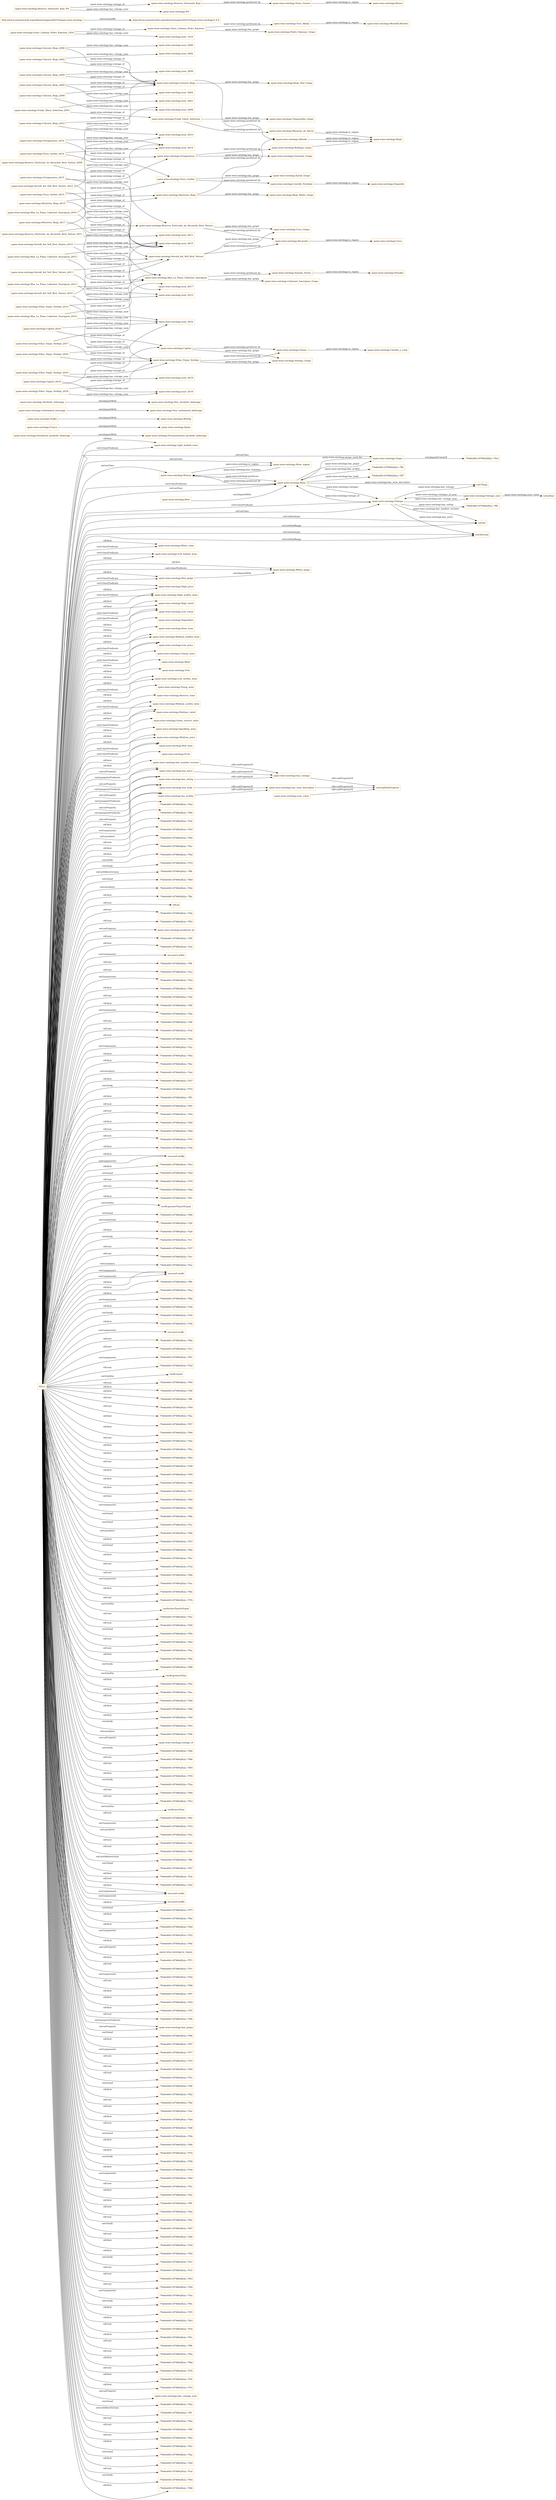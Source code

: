 digraph ar2dtool_diagram { 
rankdir=LR;
size="1501"
node [shape = rectangle, color="orange"]; "spain-wine-ontology:Light_bodied_wine" "spain-wine-ontology:Winery" "spain-wine-ontology:White_wine" "spain-wine-ontology:Full_bodied_wine" "spain-wine-ontology:White_grape" "spain-wine-ontology:Destilated_alcoholic_beberage" "spain-wine-ontology:High_price" "spain-wine-ontology:Spain" "spain-wine-ontology:Vodka" "spain-wine-ontology:High_acidity_wine" "spain-wine-ontology:High_rated" "spain-wine-ontology:Low_rated" "spain-wine-ontology:Vegetables" "spain-wine-ontology:Rose_wine" "spain-wine-ontology:Medium_bodied_wine" "spain-wine-ontology:Low_price" "spain-wine-ontology:Crianza_wine" "spain-wine-ontology:Meat" "spain-wine-ontology:Fish" "spain-wine-ontology:Whisky" "spain-wine-ontology:Wine_region" "spain-wine-ontology:Non_carbonated_beberage" "spain-wine-ontology:France" "spain-wine-ontology:Wine" "spain-wine-ontology:Grape" "spain-wine-ontology:Low_acidity_wine" "spain-wine-ontology:Young_wine" "spain-wine-ontology:Red_grape" "spain-wine-ontology:Vintage_year" "spain-wine-ontology:Beer" "spain-wine-ontology:Reserve_wine" "spain-wine-ontology:Medium_acidity_wine" "spain-wine-ontology:Non_alcoholic_beberage" "spain-wine-ontology:Medium_rated" "spain-wine-ontology:Great_reserve_wine" "spain-wine-ontology:Sparkling_wine" "spain-wine-ontology:Carbonated_beverage" "spain-wine-ontology:Medium_price" "spain-wine-ontology:Red_wine" "spain-wine-ontology:Fruit" "spain-wine-ontology:Fermentatated_alcoholic_beberage" "spain-wine-ontology:Vintage" "spain-wine-ontology:Alcoholic_beberage" ; /*classes style*/
	"spain-wine-ontology:Calvario_Rioja_2010" -> "spain-wine-ontology:Calvario_Rioja" [ label = "spain-wine-ontology:vintage_of" ];
	"spain-wine-ontology:Calvario_Rioja_2010" -> "spain-wine-ontology:year_2010" [ label = "spain-wine-ontology:has_vintage_year" ];
	"spain-wine-ontology:year_value" -> "owl:topDataProperty" [ label = "rdfs:subPropertyOf" ];
	"spain-wine-ontology:Mas_La_Plana_Cabernet_Sauvignon" -> "spain-wine-ontology:Familia_Torres" [ label = "spain-wine-ontology:produced_by" ];
	"spain-wine-ontology:Mas_La_Plana_Cabernet_Sauvignon" -> "spain-wine-ontology:Cabernet_Sauvignon_Grape" [ label = "spain-wine-ontology:has_grape" ];
	"spain-wine-ontology:Calvario_Rioja_2008" -> "spain-wine-ontology:Calvario_Rioja" [ label = "spain-wine-ontology:vintage_of" ];
	"spain-wine-ontology:Calvario_Rioja_2008" -> "spain-wine-ontology:year_2008" [ label = "spain-wine-ontology:has_vintage_year" ];
	"spain-wine-ontology:Viñas_Viejas_Verdejo_2017" -> "spain-wine-ontology:Viñas_Viejas_Verdejo" [ label = "spain-wine-ontology:vintage_of" ];
	"spain-wine-ontology:Viñas_Viejas_Verdejo_2017" -> "spain-wine-ontology:year_2017" [ label = "spain-wine-ontology:has_vintage_year" ];
	"spain-wine-ontology:Red_grape" -> "spain-wine-ontology:White_grape" [ label = "owl:disjointWith" ];
	"spain-wine-ontology:has_rating" -> "spain-wine-ontology:has_vintage" [ label = "rdfs:subPropertyOf" ];
	"spain-wine-ontology:Gines_Liebana_Pedro_Ximenez" -> "spain-wine-ontology:Toro_Albala" [ label = "spain-wine-ontology:produced_by" ];
	"spain-wine-ontology:Gines_Liebana_Pedro_Ximenez" -> "spain-wine-ontology:Pedro_Ximenez_Grape" [ label = "spain-wine-ontology:has_grape" ];
	"spain-wine-ontology:Calvario_Rioja_2002" -> "spain-wine-ontology:Calvario_Rioja" [ label = "spain-wine-ontology:vintage_of" ];
	"spain-wine-ontology:Calvario_Rioja_2002" -> "spain-wine-ontology:year_2002" [ label = "spain-wine-ontology:has_vintage_year" ];
	"spain-wine-ontology:Ossian" -> "spain-wine-ontology:Castilla_y_León" [ label = "spain-wine-ontology:is_region" ];
	"spain-wine-ontology:Carbonated_beverage" -> "spain-wine-ontology:Non_carbonated_beberage" [ label = "owl:disjointWith" ];
	"spain-wine-ontology:has_number_reviews" -> "spain-wine-ontology:has_vintage" [ label = "rdfs:subPropertyOf" ];
	"spain-wine-ontology:Reserva_Particular_de_Recaredo_Brut_Nature_2011" -> "spain-wine-ontology:Reserva_Particular_de_Recaredo_Brut_Nature" [ label = "spain-wine-ontology:vintage_of" ];
	"spain-wine-ontology:Reserva_Particular_de_Recaredo_Brut_Nature_2011" -> "spain-wine-ontology:year_2011" [ label = "spain-wine-ontology:has_vintage_year" ];
	"spain-wine-ontology:Martiries_Rioja" -> "spain-wine-ontology:Allende" [ label = "spain-wine-ontology:produced_by" ];
	"spain-wine-ontology:Martiries_Rioja" -> "spain-wine-ontology:Rioja_White_Grape" [ label = "spain-wine-ontology:has_grape" ];
	"spain-wine-ontology:Viñas_Viejas_Verdejo_2016" -> "spain-wine-ontology:Viñas_Viejas_Verdejo" [ label = "spain-wine-ontology:vintage_of" ];
	"spain-wine-ontology:Viñas_Viejas_Verdejo_2016" -> "spain-wine-ontology:year_2016" [ label = "spain-wine-ontology:has_vintage_year" ];
	"spain-wine-ontology:Mas_La_Plana_Cabernet_Sauvignon_2016" -> "spain-wine-ontology:Mas_La_Plana_Cabernet_Sauvignon" [ label = "spain-wine-ontology:vintage_of" ];
	"spain-wine-ontology:Mas_La_Plana_Cabernet_Sauvignon_2016" -> "spain-wine-ontology:year_2016" [ label = "spain-wine-ontology:has_vintage_year" ];
	"spain-wine-ontology:Serrall_del_Vell_Brut_Nature_2016" -> "spain-wine-ontology:Serrall_del_Vell_Brut_Nature" [ label = "spain-wine-ontology:vintage_of" ];
	"spain-wine-ontology:Serrall_del_Vell_Brut_Nature_2016" -> "spain-wine-ontology:year_2016" [ label = "spain-wine-ontology:has_vintage_year" ];
	"spain-wine-ontology:Recaredo" -> "spain-wine-ontology:Cava" [ label = "spain-wine-ontology:is_region" ];
	"spain-wine-ontology:Gines_Liebana_Pedro_Ximenez_1910" -> "spain-wine-ontology:Gines_Liebana_Pedro_Ximenez" [ label = "spain-wine-ontology:vintage_of" ];
	"spain-wine-ontology:Gines_Liebana_Pedro_Ximenez_1910" -> "spain-wine-ontology:year_1910" [ label = "spain-wine-ontology:has_vintage_year" ];
	"spain-wine-ontology:Bodegas_Gama" -> "spain-wine-ontology:Rioja" [ label = "spain-wine-ontology:is_region" ];
	"spain-wine-ontology:Frank_Ghery_Selection_2001" -> "spain-wine-ontology:Frank_Ghery_Selection" [ label = "spain-wine-ontology:vintage_of" ];
	"spain-wine-ontology:Frank_Ghery_Selection_2001" -> "spain-wine-ontology:year_2001" [ label = "spain-wine-ontology:has_vintage_year" ];
	"spain-wine-ontology:Martiries_Rioja_2017" -> "spain-wine-ontology:Martiries_Rioja" [ label = "spain-wine-ontology:vintage_of" ];
	"spain-wine-ontology:Martiries_Rioja_2017" -> "spain-wine-ontology:year_2017" [ label = "spain-wine-ontology:has_vintage_year" ];
	"spain-wine-ontology:Mas_La_Plana_Cabernet_Sauvignon_2010" -> "spain-wine-ontology:Mas_La_Plana_Cabernet_Sauvignon" [ label = "spain-wine-ontology:vintage_of" ];
	"spain-wine-ontology:Mas_La_Plana_Cabernet_Sauvignon_2010" -> "spain-wine-ontology:year_2010" [ label = "spain-wine-ontology:has_vintage_year" ];
	"spain-wine-ontology:has_wine_descriptor" -> "owl:topDataProperty" [ label = "rdfs:subPropertyOf" ];
	"spain-wine-ontology:has_price" -> "spain-wine-ontology:has_vintage" [ label = "rdfs:subPropertyOf" ];
	"spain-wine-ontology:Reserva_Particular_de_Recaredo_Brut_Nature_2008" -> "spain-wine-ontology:Reserva_Particular_de_Recaredo_Brut_Nature" [ label = "spain-wine-ontology:vintage_of" ];
	"spain-wine-ontology:Reserva_Particular_de_Recaredo_Brut_Nature_2008" -> "spain-wine-ontology:year_2008" [ label = "spain-wine-ontology:has_vintage_year" ];
	"http://www.semanticweb.org/roko/ontologies/2023/3/spain-wine-ontology" -> "http://www.semanticweb.org/roko/ontologies/2023/3/spain-wine-ontology/1.0.0" [ label = "owl:versionIRI" ];
	"spain-wine-ontology:Allende" -> "spain-wine-ontology:Rioja" [ label = "spain-wine-ontology:is_region" ];
	"spain-wine-ontology:Finca_Garbet_2015" -> "spain-wine-ontology:Finca_Garbet" [ label = "spain-wine-ontology:vintage_of" ];
	"spain-wine-ontology:Finca_Garbet_2015" -> "spain-wine-ontology:year_2015" [ label = "spain-wine-ontology:has_vintage_year" ];
	"spain-wine-ontology:Calvario_Rioja_2006" -> "spain-wine-ontology:Calvario_Rioja" [ label = "spain-wine-ontology:vintage_of" ];
	"spain-wine-ontology:Calvario_Rioja_2006" -> "spain-wine-ontology:year_2006" [ label = "spain-wine-ontology:has_vintage_year" ];
	"spain-wine-ontology:Alcoholic_beberage" -> "spain-wine-ontology:Non_alcoholic_beberage" [ label = "owl:disjointWith" ];
	"spain-wine-ontology:Viñas_Viejas_Verdejo_2015" -> "spain-wine-ontology:Viñas_Viejas_Verdejo" [ label = "spain-wine-ontology:vintage_of" ];
	"spain-wine-ontology:Viñas_Viejas_Verdejo_2015" -> "spain-wine-ontology:year_2015" [ label = "spain-wine-ontology:has_vintage_year" ];
	"spain-wine-ontology:Serrall_del_Vell_Brut_Nature" -> "spain-wine-ontology:Recaredo" [ label = "spain-wine-ontology:produced_by" ];
	"spain-wine-ontology:Serrall_del_Vell_Brut_Nature" -> "spain-wine-ontology:Cava_Grape" [ label = "spain-wine-ontology:has_grape" ];
	"spain-wine-ontology:has_acidity" -> "spain-wine-ontology:has_wine_descriptor" [ label = "rdfs:subPropertyOf" ];
	"spain-wine-ontology:Castillo_Perelada" -> "spain-wine-ontology:Empordà" [ label = "spain-wine-ontology:is_region" ];
	"spain-wine-ontology:Mas_La_Plana_Cabernet_Sauvignon_2015" -> "spain-wine-ontology:Mas_La_Plana_Cabernet_Sauvignon" [ label = "spain-wine-ontology:vintage_of" ];
	"spain-wine-ontology:Mas_La_Plana_Cabernet_Sauvignon_2015" -> "spain-wine-ontology:year_2015" [ label = "spain-wine-ontology:has_vintage_year" ];
	"spain-wine-ontology:Capitel_2018" -> "spain-wine-ontology:Capitel" [ label = "spain-wine-ontology:vintage_of" ];
	"spain-wine-ontology:Capitel_2018" -> "spain-wine-ontology:year_2018" [ label = "spain-wine-ontology:has_vintage_year" ];
	"spain-wine-ontology:Marqués_de_Riscal" -> "spain-wine-ontology:Rioja" [ label = "spain-wine-ontology:is_region" ];
	"spain-wine-ontology:Serrall_del_Vell_Brut_Nature_2015" -> "spain-wine-ontology:Serrall_del_Vell_Brut_Nature" [ label = "spain-wine-ontology:vintage_of" ];
	"spain-wine-ontology:Serrall_del_Vell_Brut_Nature_2015" -> "spain-wine-ontology:year_2015" [ label = "spain-wine-ontology:has_vintage_year" ];
	"spain-wine-ontology:Grape" -> "-79e8e469:1878662fb2c:-7fed" [ label = "owl:disjointUnionOf" ];
	"spain-wine-ontology:Octogenarius" -> "spain-wine-ontology:Bodegas_Gama" [ label = "spain-wine-ontology:produced_by" ];
	"spain-wine-ontology:Octogenarius" -> "spain-wine-ontology:Grenache_Grape" [ label = "spain-wine-ontology:has_grape" ];
	"spain-wine-ontology:Calvario_Rioja" -> "spain-wine-ontology:Allende" [ label = "spain-wine-ontology:produced_by" ];
	"spain-wine-ontology:Calvario_Rioja" -> "spain-wine-ontology:Rioja_Red_Grape" [ label = "spain-wine-ontology:has_grape" ];
	"NULL" -> "-79e8e469:1878662fb2c:-7fad" [ label = "rdf:first" ];
	"NULL" -> "-79e8e469:1878662fb2c:-7f84" [ label = "swrl:arguments" ];
	"NULL" -> "spain-wine-ontology:has_acidity" [ label = "swrl:propertyPredicate" ];
	"NULL" -> "-79e8e469:1878662fb2c:-7fc6" [ label = "owl:members" ];
	"NULL" -> "-79e8e469:1878662fb2c:-7f42" [ label = "rdf:rest" ];
	"NULL" -> "-79e8e469:1878662fb2c:-7f64" [ label = "rdf:first" ];
	"NULL" -> "spain-wine-ontology:Full_bodied_wine" [ label = "swrl:classPredicate" ];
	"NULL" -> "-79e8e469:1878662fb2c:-7f2c" [ label = "rdf:first" ];
	"NULL" -> "-79e8e469:1878662fb2c:-7f4d" [ label = "swrl:body" ];
	"NULL" -> "-79e8e469:1878662fb2c:-7f7d" [ label = "swrl:body" ];
	"NULL" -> "-79e8e469:1878662fb2c:-7ff6" [ label = "owl:withRestrictions" ];
	"NULL" -> "spain-wine-ontology:High_acidity_wine" [ label = "swrl:classPredicate" ];
	"NULL" -> "-79e8e469:1878662fb2c:-7fb9" [ label = "swrl:head" ];
	"NULL" -> "-79e8e469:1878662fb2c:-7fd2" [ label = "owl:members" ];
	"NULL" -> "-79e8e469:1878662fb2c:-7ffa" [ label = "rdf:first" ];
	"NULL" -> "spain-wine-ontology:Winery" [ label = "owl:onClass" ];
	"NULL" -> "rdf:nil" [ label = "rdf:rest" ];
	"NULL" -> "-79e8e469:1878662fb2c:-7fab" [ label = "rdf:rest" ];
	"NULL" -> "-79e8e469:1878662fb2c:-7f83" [ label = "rdf:rest" ];
	"NULL" -> "spain-wine-ontology:produced_by" [ label = "owl:onProperty" ];
	"NULL" -> "spain-wine-ontology:Great_reserve_wine" [ label = "rdf:first" ];
	"NULL" -> "-79e8e469:1878662fb2c:-7f5f" [ label = "rdf:rest" ];
	"NULL" -> "-79e8e469:1878662fb2c:-7fc4" [ label = "rdf:rest" ];
	"NULL" -> "urn:swrl:var#w" [ label = "swrl:argument1" ];
	"NULL" -> "-79e8e469:1878662fb2c:-7ff4" [ label = "rdf:rest" ];
	"NULL" -> "-79e8e469:1878662fb2c:-7fa3" [ label = "rdf:rest" ];
	"NULL" -> "-79e8e469:1878662fb2c:-7f5d" [ label = "swrl:arguments" ];
	"NULL" -> "-79e8e469:1878662fb2c:-7f9b" [ label = "rdf:first" ];
	"NULL" -> "-79e8e469:1878662fb2c:-7faf" [ label = "rdf:rest" ];
	"NULL" -> "-79e8e469:1878662fb2c:-7f6f" [ label = "rdf:first" ];
	"NULL" -> "-79e8e469:1878662fb2c:-7f6e" [ label = "swrl:arguments" ];
	"NULL" -> "spain-wine-ontology:Meat" [ label = "rdf:first" ];
	"NULL" -> "-79e8e469:1878662fb2c:-7fdf" [ label = "rdf:rest" ];
	"NULL" -> "-79e8e469:1878662fb2c:-7fc8" [ label = "rdf:rest" ];
	"NULL" -> "spain-wine-ontology:High_price" [ label = "swrl:classPredicate" ];
	"NULL" -> "-79e8e469:1878662fb2c:-7fda" [ label = "rdf:rest" ];
	"NULL" -> "spain-wine-ontology:Red_wine" [ label = "swrl:classPredicate" ];
	"NULL" -> "spain-wine-ontology:Vintage" [ label = "owl:onClass" ];
	"NULL" -> "-79e8e469:1878662fb2c:-7fa1" [ label = "swrl:arguments" ];
	"NULL" -> "-79e8e469:1878662fb2c:-7f4a" [ label = "rdf:first" ];
	"NULL" -> "-79e8e469:1878662fb2c:-7fbc" [ label = "rdf:first" ];
	"NULL" -> "-79e8e469:1878662fb2c:-7fe0" [ label = "owl:members" ];
	"NULL" -> "-79e8e469:1878662fb2c:-7f27" [ label = "rdf:first" ];
	"NULL" -> "spain-wine-ontology:Sparkling_wine" [ label = "rdf:first" ];
	"NULL" -> "-79e8e469:1878662fb2c:-7f72" [ label = "swrl:body" ];
	"NULL" -> "-79e8e469:1878662fb2c:-7ff3" [ label = "rdf:first" ];
	"NULL" -> "-79e8e469:1878662fb2c:-7f91" [ label = "rdf:rest" ];
	"NULL" -> "-79e8e469:1878662fb2c:-7f54" [ label = "rdf:rest" ];
	"NULL" -> "-79e8e469:1878662fb2c:-7f85" [ label = "rdf:first" ];
	"NULL" -> "-79e8e469:1878662fb2c:-7f6d" [ label = "rdf:rest" ];
	"NULL" -> "-79e8e469:1878662fb2c:-7f70" [ label = "rdf:rest" ];
	"NULL" -> "spain-wine-ontology:Low_rated" [ label = "swrl:classPredicate" ];
	"NULL" -> "-79e8e469:1878662fb2c:-7f3b" [ label = "rdf:first" ];
	"NULL" -> "urn:swrl:var#p" [ label = "rdf:first" ];
	"NULL" -> "spain-wine-ontology:has_price" [ label = "swrl:propertyPredicate" ];
	"NULL" -> "-79e8e469:1878662fb2c:-7f43" [ label = "rdf:first" ];
	"NULL" -> "-79e8e469:1878662fb2c:-7f2d" [ label = "swrl:head" ];
	"NULL" -> "-79e8e469:1878662fb2c:-7f79" [ label = "rdf:rest" ];
	"NULL" -> "-79e8e469:1878662fb2c:-7fbd" [ label = "rdf:rest" ];
	"NULL" -> "-79e8e469:1878662fb2c:-7f81" [ label = "rdf:first" ];
	"NULL" -> "swrlb:greaterThanOrEqual" [ label = "swrl:builtin" ];
	"NULL" -> "-79e8e469:1878662fb2c:-7f80" [ label = "swrl:head" ];
	"NULL" -> "-79e8e469:1878662fb2c:-7f2f" [ label = "swrl:arguments" ];
	"NULL" -> "-79e8e469:1878662fb2c:-7fa6" [ label = "rdf:first" ];
	"NULL" -> "-79e8e469:1878662fb2c:-7fc1" [ label = "swrl:body" ];
	"NULL" -> "-79e8e469:1878662fb2c:-7f37" [ label = "rdf:rest" ];
	"NULL" -> "-79e8e469:1878662fb2c:-7fcc" [ label = "rdf:rest" ];
	"NULL" -> "spain-wine-ontology:Medium_bodied_wine" [ label = "rdf:first" ];
	"NULL" -> "-79e8e469:1878662fb2c:-7fca" [ label = "owl:members" ];
	"NULL" -> "spain-wine-ontology:Wine" [ label = "swrl:classPredicate" ];
	"NULL" -> "spain-wine-ontology:has_body" [ label = "swrl:propertyPredicate" ];
	"NULL" -> "urn:swrl:var#r" [ label = "swrl:argument1" ];
	"NULL" -> "xsd:int" [ label = "owl:onDatatype" ];
	"NULL" -> "-79e8e469:1878662fb2c:-7ff0" [ label = "rdf:first" ];
	"NULL" -> "-79e8e469:1878662fb2c:-7fa2" [ label = "rdf:first" ];
	"NULL" -> "-79e8e469:1878662fb2c:-7fbb" [ label = "swrl:arguments" ];
	"NULL" -> "-79e8e469:1878662fb2c:-7f30" [ label = "rdf:first" ];
	"NULL" -> "spain-wine-ontology:Full_bodied_wine" [ label = "rdf:first" ];
	"NULL" -> "spain-wine-ontology:has_rating" [ label = "owl:onProperty" ];
	"NULL" -> "urn:swrl:var#p" [ label = "swrl:argument2" ];
	"NULL" -> "-79e8e469:1878662fb2c:-7f39" [ label = "swrl:body" ];
	"NULL" -> "spain-wine-ontology:has_body" [ label = "owl:onProperty" ];
	"NULL" -> "-79e8e469:1878662fb2c:-7f36" [ label = "rdf:first" ];
	"NULL" -> "urn:swrl:var#v" [ label = "swrl:argument1" ];
	"NULL" -> "-79e8e469:1878662fb2c:-7f82" [ label = "rdf:rest" ];
	"NULL" -> "-79e8e469:1878662fb2c:-7fc3" [ label = "rdf:rest" ];
	"NULL" -> "-79e8e469:1878662fb2c:-7f61" [ label = "swrl:arguments" ];
	"NULL" -> "-79e8e469:1878662fb2c:-7f3d" [ label = "rdf:rest" ];
	"NULL" -> "swrlb:equal" [ label = "swrl:builtin" ];
	"NULL" -> "-79e8e469:1878662fb2c:-7f40" [ label = "rdf:rest" ];
	"NULL" -> "-79e8e469:1878662fb2c:-7f4f" [ label = "rdf:first" ];
	"NULL" -> "-79e8e469:1878662fb2c:-7ff8" [ label = "rdf:first" ];
	"NULL" -> "-79e8e469:1878662fb2c:-7f49" [ label = "rdf:rest" ];
	"NULL" -> "-79e8e469:1878662fb2c:-7fae" [ label = "rdf:rest" ];
	"NULL" -> "-79e8e469:1878662fb2c:-7f57" [ label = "rdf:first" ];
	"NULL" -> "-79e8e469:1878662fb2c:-7f90" [ label = "rdf:first" ];
	"NULL" -> "spain-wine-ontology:Light_bodied_wine" [ label = "rdf:first" ];
	"NULL" -> "-79e8e469:1878662fb2c:-7fde" [ label = "rdf:rest" ];
	"NULL" -> "-79e8e469:1878662fb2c:-7f5a" [ label = "rdf:first" ];
	"NULL" -> "-79e8e469:1878662fb2c:-7fb5" [ label = "rdf:first" ];
	"NULL" -> "-79e8e469:1878662fb2c:-7f28" [ label = "rdf:rest" ];
	"NULL" -> "-79e8e469:1878662fb2c:-7f95" [ label = "rdf:first" ];
	"NULL" -> "-79e8e469:1878662fb2c:-7f99" [ label = "rdf:first" ];
	"NULL" -> "-79e8e469:1878662fb2c:-7f7c" [ label = "rdf:first" ];
	"NULL" -> "spain-wine-ontology:Wine" [ label = "owl:onClass" ];
	"NULL" -> "spain-wine-ontology:White_wine" [ label = "rdf:first" ];
	"NULL" -> "-79e8e469:1878662fb2c:-7f69" [ label = "rdf:first" ];
	"NULL" -> "spain-wine-ontology:Light_bodied_wine" [ label = "swrl:classPredicate" ];
	"NULL" -> "-79e8e469:1878662fb2c:-7f8d" [ label = "swrl:arguments" ];
	"NULL" -> "-79e8e469:1878662fb2c:-7f8b" [ label = "swrl:head" ];
	"NULL" -> "-79e8e469:1878662fb2c:-7f3c" [ label = "swrl:head" ];
	"NULL" -> "-79e8e469:1878662fb2c:-7fd6" [ label = "owl:members" ];
	"NULL" -> "-79e8e469:1878662fb2c:-7f53" [ label = "rdf:first" ];
	"NULL" -> "-79e8e469:1878662fb2c:-7f6a" [ label = "swrl:head" ];
	"NULL" -> "-79e8e469:1878662fb2c:-7fb1" [ label = "rdf:first" ];
	"NULL" -> "-79e8e469:1878662fb2c:-7f32" [ label = "rdf:rest" ];
	"NULL" -> "-79e8e469:1878662fb2c:-7f4b" [ label = "rdf:rest" ];
	"NULL" -> "spain-wine-ontology:Medium_rated" [ label = "rdf:first" ];
	"NULL" -> "-79e8e469:1878662fb2c:-7fac" [ label = "swrl:arguments" ];
	"NULL" -> "-79e8e469:1878662fb2c:-7f8e" [ label = "rdf:first" ];
	"NULL" -> "-79e8e469:1878662fb2c:-7f7b" [ label = "rdf:rest" ];
	"NULL" -> "spain-wine-ontology:High_rated" [ label = "rdf:first" ];
	"NULL" -> "swrlb:lessThanOrEqual" [ label = "swrl:builtin" ];
	"NULL" -> "-79e8e469:1878662fb2c:-7fec" [ label = "rdf:rest" ];
	"NULL" -> "-79e8e469:1878662fb2c:-7fd5" [ label = "rdf:rest" ];
	"NULL" -> "urn:swrl:var#r" [ label = "swrl:argument2" ];
	"NULL" -> "-79e8e469:1878662fb2c:-7f50" [ label = "swrl:head" ];
	"NULL" -> "-79e8e469:1878662fb2c:-7fb4" [ label = "rdf:rest" ];
	"NULL" -> "-79e8e469:1878662fb2c:-7f2e" [ label = "rdf:rest" ];
	"NULL" -> "-79e8e469:1878662fb2c:-7f8a" [ label = "rdf:first" ];
	"NULL" -> "spain-wine-ontology:White_grape" [ label = "rdf:first" ];
	"NULL" -> "-79e8e469:1878662fb2c:-7f88" [ label = "swrl:body" ];
	"NULL" -> "swrlb:greaterThan" [ label = "swrl:builtin" ];
	"NULL" -> "-79e8e469:1878662fb2c:-7f5e" [ label = "rdf:first" ];
	"NULL" -> "spain-wine-ontology:Red_wine" [ label = "rdf:first" ];
	"NULL" -> "-79e8e469:1878662fb2c:-7fee" [ label = "rdf:first" ];
	"NULL" -> "spain-wine-ontology:Medium_bodied_wine" [ label = "swrl:classPredicate" ];
	"NULL" -> "-79e8e469:1878662fb2c:-7fd9" [ label = "rdf:rest" ];
	"NULL" -> "-79e8e469:1878662fb2c:-7f66" [ label = "rdf:first" ];
	"NULL" -> "-79e8e469:1878662fb2c:-7f46" [ label = "rdf:first" ];
	"NULL" -> "-79e8e469:1878662fb2c:-7f93" [ label = "swrl:body" ];
	"NULL" -> "spain-wine-ontology:High_price" [ label = "rdf:first" ];
	"NULL" -> "spain-wine-ontology:Medium_price" [ label = "rdf:first" ];
	"NULL" -> "-79e8e469:1878662fb2c:-7fdb" [ label = "owl:members" ];
	"NULL" -> "spain-wine-ontology:Low_price" [ label = "rdf:first" ];
	"NULL" -> "spain-wine-ontology:vintage_of" [ label = "owl:onProperty" ];
	"NULL" -> "-79e8e469:1878662fb2c:-7fb6" [ label = "swrl:body" ];
	"NULL" -> "-79e8e469:1878662fb2c:-7f86" [ label = "rdf:rest" ];
	"NULL" -> "spain-wine-ontology:Crianza_wine" [ label = "rdf:first" ];
	"NULL" -> "-79e8e469:1878662fb2c:-7f65" [ label = "rdf:rest" ];
	"NULL" -> "-79e8e469:1878662fb2c:-7f78" [ label = "rdf:first" ];
	"NULL" -> "-79e8e469:1878662fb2c:-7f2a" [ label = "swrl:body" ];
	"NULL" -> "-79e8e469:1878662fb2c:-7f60" [ label = "rdf:rest" ];
	"NULL" -> "-79e8e469:1878662fb2c:-7f23" [ label = "rdf:rest" ];
	"NULL" -> "swrlb:lessThan" [ label = "swrl:builtin" ];
	"NULL" -> "spain-wine-ontology:Low_acidity_wine" [ label = "rdf:first" ];
	"NULL" -> "spain-wine-ontology:High_rated" [ label = "swrl:classPredicate" ];
	"NULL" -> "-79e8e469:1878662fb2c:-7f6c" [ label = "rdf:rest" ];
	"NULL" -> "spain-wine-ontology:Fruit" [ label = "rdf:first" ];
	"NULL" -> "-79e8e469:1878662fb2c:-7f33" [ label = "swrl:arguments" ];
	"NULL" -> "-79e8e469:1878662fb2c:-7fce" [ label = "owl:members" ];
	"NULL" -> "-79e8e469:1878662fb2c:-7fd1" [ label = "rdf:rest" ];
	"NULL" -> "-79e8e469:1878662fb2c:-7fdd" [ label = "rdf:rest" ];
	"NULL" -> "-79e8e469:1878662fb2c:-7ffb" [ label = "owl:withRestrictions" ];
	"NULL" -> "spain-wine-ontology:has_price" [ label = "owl:onProperty" ];
	"NULL" -> "-79e8e469:1878662fb2c:-7f47" [ label = "swrl:head" ];
	"NULL" -> "spain-wine-ontology:Medium_rated" [ label = "swrl:classPredicate" ];
	"NULL" -> "spain-wine-ontology:Fish" [ label = "rdf:first" ];
	"NULL" -> "-79e8e469:1878662fb2c:-7fc0" [ label = "rdf:first" ];
	"NULL" -> "-79e8e469:1878662fb2c:-7fa5" [ label = "rdf:rest" ];
	"NULL" -> "urn:swrl:var#a" [ label = "rdf:first" ];
	"NULL" -> "urn:swrl:var#b" [ label = "swrl:argument2" ];
	"NULL" -> "spain-wine-ontology:has_rating" [ label = "swrl:propertyPredicate" ];
	"NULL" -> "-79e8e469:1878662fb2c:-7f75" [ label = "swrl:head" ];
	"NULL" -> "-79e8e469:1878662fb2c:-7fbe" [ label = "rdf:first" ];
	"NULL" -> "-79e8e469:1878662fb2c:-7f29" [ label = "rdf:first" ];
	"NULL" -> "-79e8e469:1878662fb2c:-7f52" [ label = "swrl:arguments" ];
	"NULL" -> "-79e8e469:1878662fb2c:-7f9e" [ label = "rdf:first" ];
	"NULL" -> "spain-wine-ontology:Grape" [ label = "owl:onClass" ];
	"NULL" -> "xsd:int" [ label = "owl:onDataRange" ];
	"NULL" -> "spain-wine-ontology:is_region" [ label = "owl:onProperty" ];
	"NULL" -> "spain-wine-ontology:Low_acidity_wine" [ label = "swrl:classPredicate" ];
	"NULL" -> "-79e8e469:1878662fb2c:-7f71" [ label = "rdf:first" ];
	"NULL" -> "-79e8e469:1878662fb2c:-7f31" [ label = "rdf:rest" ];
	"NULL" -> "-79e8e469:1878662fb2c:-7f24" [ label = "swrl:arguments" ];
	"NULL" -> "spain-wine-ontology:Red_grape" [ label = "rdf:first" ];
	"NULL" -> "urn:swrl:var#r" [ label = "rdf:first" ];
	"NULL" -> "-79e8e469:1878662fb2c:-7f98" [ label = "rdf:rest" ];
	"NULL" -> "xsd:decimal" [ label = "owl:onDataRange" ];
	"NULL" -> "-79e8e469:1878662fb2c:-7f97" [ label = "rdf:first" ];
	"NULL" -> "-79e8e469:1878662fb2c:-7f25" [ label = "rdf:first" ];
	"NULL" -> "-79e8e469:1878662fb2c:-7f7f" [ label = "rdf:first" ];
	"NULL" -> "urn:swrl:var#b" [ label = "rdf:first" ];
	"NULL" -> "-79e8e469:1878662fb2c:-7f56" [ label = "rdf:rest" ];
	"NULL" -> "urn:swrl:var#a" [ label = "swrl:argument2" ];
	"NULL" -> "spain-wine-ontology:has_grape" [ label = "swrl:propertyPredicate" ];
	"NULL" -> "-79e8e469:1878662fb2c:-7f96" [ label = "swrl:head" ];
	"NULL" -> "-79e8e469:1878662fb2c:-7f87" [ label = "rdf:first" ];
	"NULL" -> "-79e8e469:1878662fb2c:-7f77" [ label = "swrl:arguments" ];
	"NULL" -> "-79e8e469:1878662fb2c:-7f35" [ label = "rdf:rest" ];
	"NULL" -> "-79e8e469:1878662fb2c:-7fd4" [ label = "rdf:rest" ];
	"NULL" -> "spain-wine-ontology:High_acidity_wine" [ label = "rdf:first" ];
	"NULL" -> "-79e8e469:1878662fb2c:-7f51" [ label = "rdf:rest" ];
	"NULL" -> "-79e8e469:1878662fb2c:-7f9f" [ label = "swrl:head" ];
	"NULL" -> "spain-wine-ontology:Young_wine" [ label = "rdf:first" ];
	"NULL" -> "-79e8e469:1878662fb2c:-7f62" [ label = "rdf:first" ];
	"NULL" -> "spain-wine-ontology:Low_price" [ label = "swrl:classPredicate" ];
	"NULL" -> "-79e8e469:1878662fb2c:-7fbf" [ label = "rdf:rest" ];
	"NULL" -> "-79e8e469:1878662fb2c:-7fef" [ label = "rdf:rest" ];
	"NULL" -> "-79e8e469:1878662fb2c:-7fa4" [ label = "rdf:first" ];
	"NULL" -> "-79e8e469:1878662fb2c:-7fd8" [ label = "rdf:rest" ];
	"NULL" -> "-79e8e469:1878662fb2c:-7f5b" [ label = "swrl:head" ];
	"NULL" -> "-79e8e469:1878662fb2c:-7f6b" [ label = "rdf:first" ];
	"NULL" -> "-79e8e469:1878662fb2c:-7f74" [ label = "rdf:first" ];
	"NULL" -> "spain-wine-ontology:Vintage" [ label = "swrl:classPredicate" ];
	"NULL" -> "-79e8e469:1878662fb2c:-7f58" [ label = "swrl:body" ];
	"NULL" -> "-79e8e469:1878662fb2c:-7f38" [ label = "rdf:first" ];
	"NULL" -> "-79e8e469:1878662fb2c:-7fb0" [ label = "swrl:arguments" ];
	"NULL" -> "-79e8e469:1878662fb2c:-7f5c" [ label = "rdf:rest" ];
	"NULL" -> "spain-wine-ontology:has_grape" [ label = "owl:onProperty" ];
	"NULL" -> "-79e8e469:1878662fb2c:-7f4c" [ label = "rdf:first" ];
	"NULL" -> "spain-wine-ontology:Vegetables" [ label = "rdf:first" ];
	"NULL" -> "-79e8e469:1878662fb2c:-7ff5" [ label = "rdf:first" ];
	"NULL" -> "-79e8e469:1878662fb2c:-7fa0" [ label = "rdf:rest" ];
	"NULL" -> "-79e8e469:1878662fb2c:-7f8c" [ label = "rdf:rest" ];
	"NULL" -> "spain-wine-ontology:Reserve_wine" [ label = "rdf:first" ];
	"NULL" -> "-79e8e469:1878662fb2c:-7f67" [ label = "swrl:body" ];
	"NULL" -> "spain-wine-ontology:Red_grape" [ label = "swrl:classPredicate" ];
	"NULL" -> "-79e8e469:1878662fb2c:-7fd0" [ label = "rdf:rest" ];
	"NULL" -> "-79e8e469:1878662fb2c:-7f34" [ label = "rdf:first" ];
	"NULL" -> "spain-wine-ontology:Wine_region" [ label = "owl:onClass" ];
	"NULL" -> "-79e8e469:1878662fb2c:-7f92" [ label = "rdf:first" ];
	"NULL" -> "-79e8e469:1878662fb2c:-7fa7" [ label = "swrl:body" ];
	"NULL" -> "-79e8e469:1878662fb2c:-7fc5" [ label = "rdf:rest" ];
	"NULL" -> "-79e8e469:1878662fb2c:-7f63" [ label = "rdf:rest" ];
	"NULL" -> "-79e8e469:1878662fb2c:-7f26" [ label = "rdf:rest" ];
	"NULL" -> "spain-wine-ontology:has_number_reviews" [ label = "owl:onProperty" ];
	"NULL" -> "-79e8e469:1878662fb2c:-7f3e" [ label = "swrl:arguments" ];
	"NULL" -> "spain-wine-ontology:Medium_price" [ label = "swrl:classPredicate" ];
	"NULL" -> "spain-wine-ontology:Rose_wine" [ label = "rdf:first" ];
	"NULL" -> "-79e8e469:1878662fb2c:-7f9c" [ label = "swrl:body" ];
	"NULL" -> "-79e8e469:1878662fb2c:-7f55" [ label = "rdf:first" ];
	"NULL" -> "-79e8e469:1878662fb2c:-7fb3" [ label = "rdf:first" ];
	"NULL" -> "spain-wine-ontology:Medium_acidity_wine" [ label = "swrl:classPredicate" ];
	"NULL" -> "-79e8e469:1878662fb2c:-7fc9" [ label = "rdf:rest" ];
	"NULL" -> "-79e8e469:1878662fb2c:-7f41" [ label = "rdf:first" ];
	"NULL" -> "-79e8e469:1878662fb2c:-7ff9" [ label = "rdf:rest" ];
	"NULL" -> "-79e8e469:1878662fb2c:-7f9a" [ label = "rdf:rest" ];
	"NULL" -> "-79e8e469:1878662fb2c:-7fb8" [ label = "rdf:first" ];
	"NULL" -> "-79e8e469:1878662fb2c:-7f76" [ label = "rdf:rest" ];
	"NULL" -> "-79e8e469:1878662fb2c:-7f3f" [ label = "rdf:first" ];
	"NULL" -> "-79e8e469:1878662fb2c:-7f7a" [ label = "rdf:first" ];
	"NULL" -> "spain-wine-ontology:White_grape" [ label = "swrl:classPredicate" ];
	"NULL" -> "spain-wine-ontology:has_vintage_year" [ label = "owl:onProperty" ];
	"NULL" -> "-79e8e469:1878662fb2c:-7f22" [ label = "swrl:head" ];
	"NULL" -> "-79e8e469:1878662fb2c:-7ff1" [ label = "owl:withRestrictions" ];
	"NULL" -> "-79e8e469:1878662fb2c:-7fba" [ label = "rdf:rest" ];
	"NULL" -> "-79e8e469:1878662fb2c:-7f8f" [ label = "rdf:rest" ];
	"NULL" -> "xsd:decimal" [ label = "owl:onDatatype" ];
	"NULL" -> "-79e8e469:1878662fb2c:-7fb2" [ label = "rdf:rest" ];
	"NULL" -> "-79e8e469:1878662fb2c:-7f21" [ label = "rdf:first" ];
	"NULL" -> "spain-wine-ontology:has_acidity" [ label = "owl:onProperty" ];
	"NULL" -> "spain-wine-ontology:Medium_acidity_wine" [ label = "rdf:first" ];
	"NULL" -> "spain-wine-ontology:Low_rated" [ label = "rdf:first" ];
	"NULL" -> "-79e8e469:1878662fb2c:-7faa" [ label = "swrl:head" ];
	"NULL" -> "spain-wine-ontology:White_wine" [ label = "swrl:classPredicate" ];
	"NULL" -> "-79e8e469:1878662fb2c:-7fa9" [ label = "rdf:first" ];
	"NULL" -> "-79e8e469:1878662fb2c:-7fcd" [ label = "rdf:rest" ];
	"NULL" -> "-79e8e469:1878662fb2c:-7f44" [ label = "swrl:body" ];
	"NULL" -> "-79e8e469:1878662fb2c:-7f48" [ label = "rdf:first" ];
	"spain-wine-ontology:Finca_Garbet_2014" -> "spain-wine-ontology:Finca_Garbet" [ label = "spain-wine-ontology:vintage_of" ];
	"spain-wine-ontology:Finca_Garbet_2014" -> "spain-wine-ontology:year_2014" [ label = "spain-wine-ontology:has_vintage_year" ];
	"spain-wine-ontology:Octogenarius_2015" -> "spain-wine-ontology:Octogenarius" [ label = "spain-wine-ontology:vintage_of" ];
	"spain-wine-ontology:Octogenarius_2015" -> "spain-wine-ontology:year_2015" [ label = "spain-wine-ontology:has_vintage_year" ];
	"spain-wine-ontology:Vodka" -> "spain-wine-ontology:Whisky" [ label = "owl:disjointWith" ];
	"spain-wine-ontology:Serrall_del_Vell_Brut_Nature_2014" -> "spain-wine-ontology:Serrall_del_Vell_Brut_Nature" [ label = "spain-wine-ontology:vintage_of" ];
	"spain-wine-ontology:Serrall_del_Vell_Brut_Nature_2014" -> "spain-wine-ontology:year_2014" [ label = "spain-wine-ontology:has_vintage_year" ];
	"spain-wine-ontology:Martiries_Rioja_2015" -> "spain-wine-ontology:Martiries_Rioja" [ label = "spain-wine-ontology:vintage_of" ];
	"spain-wine-ontology:Martiries_Rioja_2015" -> "spain-wine-ontology:year_2015" [ label = "spain-wine-ontology:has_vintage_year" ];
	"spain-wine-ontology:Viñas_Viejas_Verdejo" -> "spain-wine-ontology:Ossian" [ label = "spain-wine-ontology:produced_by" ];
	"spain-wine-ontology:Viñas_Viejas_Verdejo" -> "spain-wine-ontology:Verdejo_Grape" [ label = "spain-wine-ontology:has_grape" ];
	"spain-wine-ontology:Beer" -> "spain-wine-ontology:Wine" [ label = "owl:disjointWith" ];
	"spain-wine-ontology:France" -> "spain-wine-ontology:Spain" [ label = "owl:disjointWith" ];
	"spain-wine-ontology:Viñas_Viejas_Verdejo_2019" -> "spain-wine-ontology:Viñas_Viejas_Verdejo" [ label = "spain-wine-ontology:vintage_of" ];
	"spain-wine-ontology:Viñas_Viejas_Verdejo_2019" -> "spain-wine-ontology:year_2019" [ label = "spain-wine-ontology:has_vintage_year" ];
	"spain-wine-ontology:has_vintage" -> "owl:topDataProperty" [ label = "rdfs:subPropertyOf" ];
	"spain-wine-ontology:Familia_Torres" -> "spain-wine-ontology:Penedès" [ label = "spain-wine-ontology:is_region" ];
	"spain-wine-ontology:Vinos_Guerra" -> "spain-wine-ontology:Bierzo" [ label = "spain-wine-ontology:is_region" ];
	"spain-wine-ontology:Calvario_Rioja_2004" -> "spain-wine-ontology:Calvario_Rioja" [ label = "spain-wine-ontology:vintage_of" ];
	"spain-wine-ontology:Calvario_Rioja_2004" -> "spain-wine-ontology:year_2004" [ label = "spain-wine-ontology:has_vintage_year" ];
	"spain-wine-ontology:Reserva_Particular_de_Recaredo_Brut_Nature" -> "spain-wine-ontology:Recaredo" [ label = "spain-wine-ontology:produced_by" ];
	"spain-wine-ontology:Reserva_Particular_de_Recaredo_Brut_Nature" -> "spain-wine-ontology:Cava_Grape" [ label = "spain-wine-ontology:has_grape" ];
	"spain-wine-ontology:Toro_Albala" -> "spain-wine-ontology:Montilla-Moriles" [ label = "spain-wine-ontology:is_region" ];
	"spain-wine-ontology:Octogenarius_2014" -> "spain-wine-ontology:Octogenarius" [ label = "spain-wine-ontology:vintage_of" ];
	"spain-wine-ontology:Octogenarius_2014" -> "spain-wine-ontology:year_2014" [ label = "spain-wine-ontology:has_vintage_year" ];
	"spain-wine-ontology:Reserva_Vermouth_Rojo_NV" -> "spain-wine-ontology:Reserva_Vermouth_Rojo" [ label = "spain-wine-ontology:vintage_of" ];
	"spain-wine-ontology:Reserva_Vermouth_Rojo_NV" -> "spain-wine-ontology:NV" [ label = "spain-wine-ontology:has_vintage_year" ];
	"spain-wine-ontology:Mas_La_Plana_Cabernet_Sauvignon_2013" -> "spain-wine-ontology:Mas_La_Plana_Cabernet_Sauvignon" [ label = "spain-wine-ontology:vintage_of" ];
	"spain-wine-ontology:Mas_La_Plana_Cabernet_Sauvignon_2013" -> "spain-wine-ontology:year_2013" [ label = "spain-wine-ontology:has_vintage_year" ];
	"spain-wine-ontology:Capitel_2016" -> "spain-wine-ontology:Capitel" [ label = "spain-wine-ontology:vintage_of" ];
	"spain-wine-ontology:Capitel_2016" -> "spain-wine-ontology:year_2016" [ label = "spain-wine-ontology:has_vintage_year" ];
	"spain-wine-ontology:Serrall_del_Vell_Brut_Nature_2013" -> "spain-wine-ontology:Serrall_del_Vell_Brut_Nature" [ label = "spain-wine-ontology:vintage_of" ];
	"spain-wine-ontology:Serrall_del_Vell_Brut_Nature_2013" -> "spain-wine-ontology:year_2013" [ label = "spain-wine-ontology:has_vintage_year" ];
	"spain-wine-ontology:Reserva_Vermouth_Rojo" -> "spain-wine-ontology:Vinos_Guerra" [ label = "spain-wine-ontology:produced_by" ];
	"spain-wine-ontology:Capitel" -> "spain-wine-ontology:Ossian" [ label = "spain-wine-ontology:produced_by" ];
	"spain-wine-ontology:Capitel" -> "spain-wine-ontology:Verdejo_Grape" [ label = "spain-wine-ontology:has_grape" ];
	"spain-wine-ontology:Destilated_alcoholic_beberage" -> "spain-wine-ontology:Fermentatated_alcoholic_beberage" [ label = "owl:disjointWith" ];
	"spain-wine-ontology:Finca_Garbet" -> "spain-wine-ontology:Castillo_Perelada" [ label = "spain-wine-ontology:produced_by" ];
	"spain-wine-ontology:Finca_Garbet" -> "spain-wine-ontology:Syrah_Grape" [ label = "spain-wine-ontology:has_grape" ];
	"spain-wine-ontology:Calvario_Rioja_2009" -> "spain-wine-ontology:Calvario_Rioja" [ label = "spain-wine-ontology:vintage_of" ];
	"spain-wine-ontology:Calvario_Rioja_2009" -> "spain-wine-ontology:year_2009" [ label = "spain-wine-ontology:has_vintage_year" ];
	"spain-wine-ontology:Viñas_Viejas_Verdejo_2018" -> "spain-wine-ontology:Viñas_Viejas_Verdejo" [ label = "spain-wine-ontology:vintage_of" ];
	"spain-wine-ontology:Viñas_Viejas_Verdejo_2018" -> "spain-wine-ontology:year_2018" [ label = "spain-wine-ontology:has_vintage_year" ];
	"spain-wine-ontology:Frank_Ghery_Selection" -> "spain-wine-ontology:Marqués_de_Riscal" [ label = "spain-wine-ontology:produced_by" ];
	"spain-wine-ontology:Frank_Ghery_Selection" -> "spain-wine-ontology:Tempranillo_Grape" [ label = "spain-wine-ontology:has_grape" ];
	"spain-wine-ontology:has_body" -> "spain-wine-ontology:has_wine_descriptor" [ label = "rdfs:subPropertyOf" ];
	"spain-wine-ontology:Vintage" -> "spain-wine-ontology:Wine" [ label = "spain-wine-ontology:vintage_of" ];
	"spain-wine-ontology:Vintage" -> "-79e8e469:1878662fb2c:-7ff2" [ label = "spain-wine-ontology:has_rating" ];
	"spain-wine-ontology:Wine" -> "-79e8e469:1878662fb2c:-7ffc" [ label = "spain-wine-ontology:has_acidity" ];
	"spain-wine-ontology:Grape" -> "spain-wine-ontology:Wine" [ label = "spain-wine-ontology:grape_used_for" ];
	"spain-wine-ontology:Vintage_year" -> "xsd:gYear" [ label = "spain-wine-ontology:year_value" ];
	"spain-wine-ontology:Wine" -> "spain-wine-ontology:Vintage" [ label = "spain-wine-ontology:vintages" ];
	"spain-wine-ontology:Winery" -> "spain-wine-ontology:Wine_region" [ label = "spain-wine-ontology:is_region" ];
	"spain-wine-ontology:Vintage" -> "xsd:int" [ label = "spain-wine-ontology:has_number_reviews" ];
	"spain-wine-ontology:Wine" -> "spain-wine-ontology:Winery" [ label = "spain-wine-ontology:produced_by" ];
	"spain-wine-ontology:Vintage" -> "owl:Thing" [ label = "spain-wine-ontology:has_vintage" ];
	"spain-wine-ontology:Wine_region" -> "spain-wine-ontology:Winery" [ label = "spain-wine-ontology:has_wineries" ];
	"spain-wine-ontology:Winery" -> "spain-wine-ontology:Wine" [ label = "spain-wine-ontology:produces" ];
	"spain-wine-ontology:Vintage" -> "spain-wine-ontology:Vintage_year" [ label = "spain-wine-ontology:has_vintage_year" ];
	"spain-wine-ontology:Vintage" -> "xsd:decimal" [ label = "spain-wine-ontology:has_price" ];
	"spain-wine-ontology:Vintage_year" -> "spain-wine-ontology:Vintage" [ label = "spain-wine-ontology:vintages_of_year" ];
	"spain-wine-ontology:Wine" -> "owl:Thing" [ label = "spain-wine-ontology:has_wine_descriptor" ];
	"spain-wine-ontology:Wine" -> "-79e8e469:1878662fb2c:-7ff7" [ label = "spain-wine-ontology:has_body" ];
	"spain-wine-ontology:Wine" -> "spain-wine-ontology:Grape" [ label = "spain-wine-ontology:has_grape" ];

}
